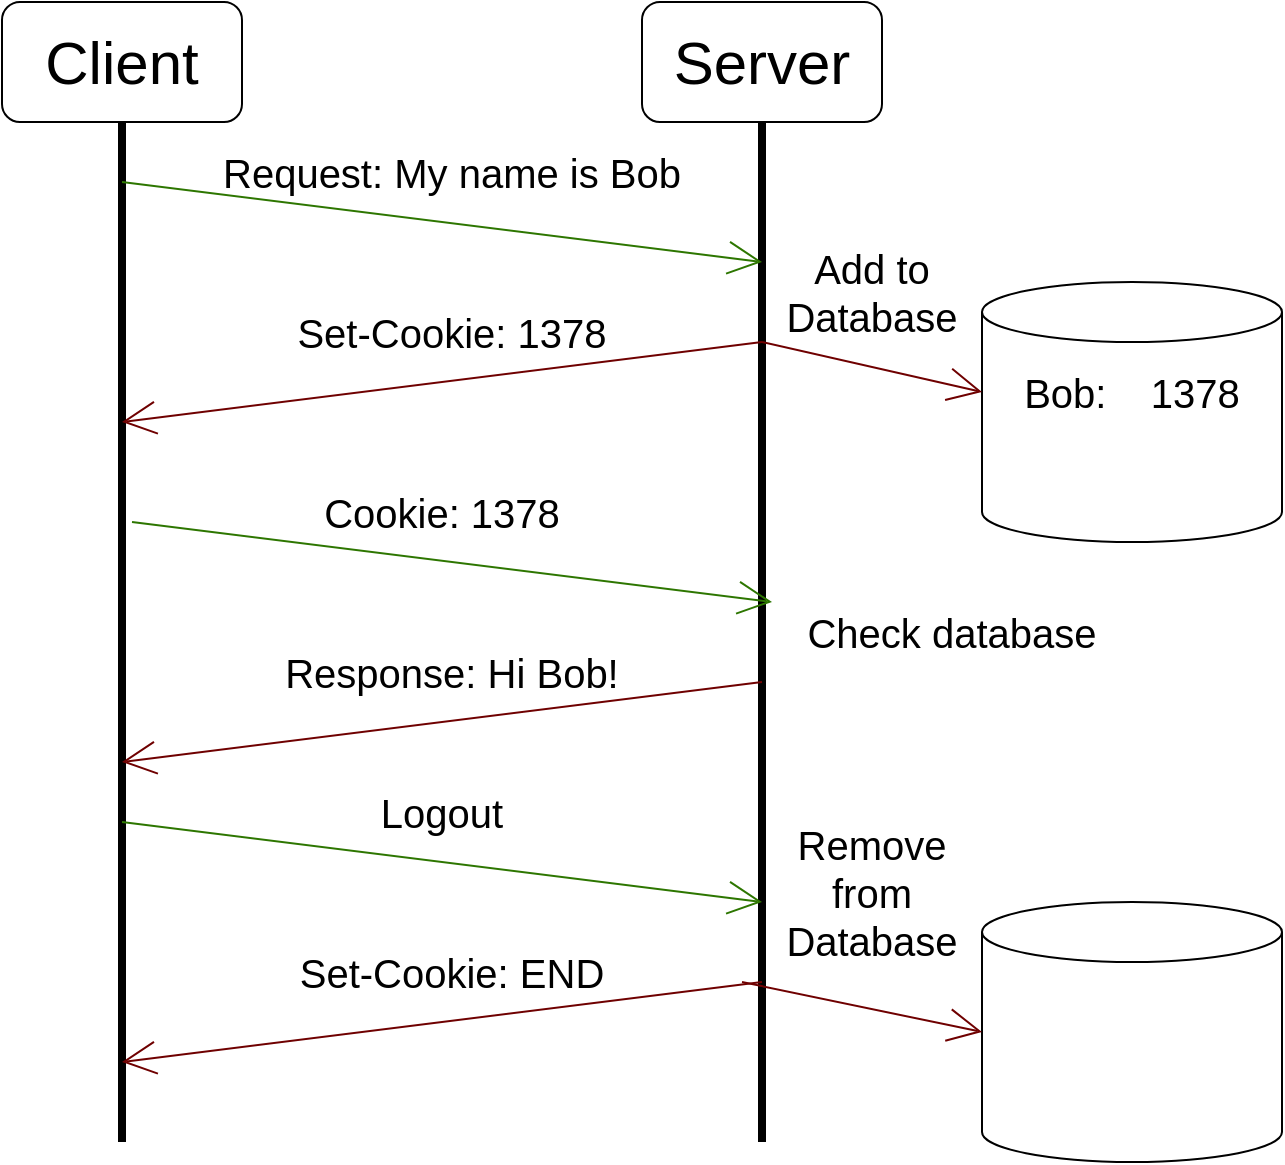 <mxfile>
    <diagram id="jphgJ5XKpXILfgM7gWhX" name="Page-1">
        <mxGraphModel dx="1154" dy="1627" grid="1" gridSize="10" guides="1" tooltips="1" connect="1" arrows="1" fold="1" page="1" pageScale="1" pageWidth="850" pageHeight="1100" math="0" shadow="0">
            <root>
                <mxCell id="0"/>
                <mxCell id="1" parent="0"/>
                <mxCell id="6" value="Client" style="rounded=1;whiteSpace=wrap;html=1;fontSize=30;" vertex="1" parent="1">
                    <mxGeometry x="40" y="40" width="120" height="60" as="geometry"/>
                </mxCell>
                <mxCell id="7" value="Server" style="rounded=1;whiteSpace=wrap;html=1;fontSize=30;" vertex="1" parent="1">
                    <mxGeometry x="360" y="40" width="120" height="60" as="geometry"/>
                </mxCell>
                <mxCell id="8" value="" style="endArrow=none;html=1;fontSize=30;entryX=0.5;entryY=1;entryDx=0;entryDy=0;strokeWidth=4;" edge="1" parent="1" target="6">
                    <mxGeometry width="50" height="50" relative="1" as="geometry">
                        <mxPoint x="100" y="610" as="sourcePoint"/>
                        <mxPoint x="170" y="310" as="targetPoint"/>
                    </mxGeometry>
                </mxCell>
                <mxCell id="9" value="" style="endArrow=none;html=1;fontSize=30;entryX=0.5;entryY=1;entryDx=0;entryDy=0;strokeWidth=4;" edge="1" parent="1" target="7">
                    <mxGeometry width="50" height="50" relative="1" as="geometry">
                        <mxPoint x="420" y="610" as="sourcePoint"/>
                        <mxPoint x="419.5" y="170" as="targetPoint"/>
                    </mxGeometry>
                </mxCell>
                <mxCell id="10" value="" style="endArrow=open;html=1;fontSize=15;strokeWidth=1;endFill=0;endSize=15;labelBackgroundColor=none;fillColor=#60a917;strokeColor=#2D7600;fontColor=#009900;" edge="1" parent="1">
                    <mxGeometry x="-0.008" y="10" width="50" height="50" relative="1" as="geometry">
                        <mxPoint x="105" y="300" as="sourcePoint"/>
                        <mxPoint x="425" y="340" as="targetPoint"/>
                        <mxPoint as="offset"/>
                    </mxGeometry>
                </mxCell>
                <mxCell id="11" value="" style="endArrow=open;html=1;fontSize=15;strokeWidth=1;endFill=0;endSize=15;labelBackgroundColor=none;fillColor=#a20025;strokeColor=#6F0000;fontColor=#990000;" edge="1" parent="1">
                    <mxGeometry x="-0.008" y="-10" width="50" height="50" relative="1" as="geometry">
                        <mxPoint x="420" y="210" as="sourcePoint"/>
                        <mxPoint x="100" y="250" as="targetPoint"/>
                        <mxPoint as="offset"/>
                    </mxGeometry>
                </mxCell>
                <mxCell id="29" value="Set-Cookie: 1378" style="text;html=1;strokeColor=none;fillColor=none;align=center;verticalAlign=middle;whiteSpace=wrap;rounded=0;fontSize=20;" vertex="1" parent="1">
                    <mxGeometry x="145" y="190" width="240" height="30" as="geometry"/>
                </mxCell>
                <mxCell id="30" value="Cookie: 1378" style="text;html=1;strokeColor=none;fillColor=none;align=center;verticalAlign=middle;whiteSpace=wrap;rounded=0;fontSize=20;" vertex="1" parent="1">
                    <mxGeometry x="140" y="280" width="240" height="30" as="geometry"/>
                </mxCell>
                <mxCell id="31" value="" style="shape=cylinder3;whiteSpace=wrap;html=1;boundedLbl=1;backgroundOutline=1;size=15;fontSize=20;" vertex="1" parent="1">
                    <mxGeometry x="530" y="180" width="150" height="130" as="geometry"/>
                </mxCell>
                <mxCell id="32" value="Bob:&amp;nbsp; &amp;nbsp; 1378" style="text;html=1;strokeColor=none;fillColor=none;align=center;verticalAlign=middle;whiteSpace=wrap;rounded=0;fontSize=20;" vertex="1" parent="1">
                    <mxGeometry x="530" y="220" width="150" height="30" as="geometry"/>
                </mxCell>
                <mxCell id="33" value="" style="endArrow=open;html=1;fontSize=15;strokeWidth=1;endFill=0;endSize=15;labelBackgroundColor=none;fillColor=#60a917;strokeColor=#2D7600;fontColor=#009900;" edge="1" parent="1">
                    <mxGeometry x="-0.008" y="10" width="50" height="50" relative="1" as="geometry">
                        <mxPoint x="100" y="130" as="sourcePoint"/>
                        <mxPoint x="420" y="170" as="targetPoint"/>
                        <mxPoint as="offset"/>
                    </mxGeometry>
                </mxCell>
                <mxCell id="34" value="Request: My name is Bob" style="text;html=1;strokeColor=none;fillColor=none;align=center;verticalAlign=middle;whiteSpace=wrap;rounded=0;fontSize=20;" vertex="1" parent="1">
                    <mxGeometry x="145" y="110" width="240" height="30" as="geometry"/>
                </mxCell>
                <mxCell id="35" value="" style="endArrow=open;html=1;fontSize=15;strokeWidth=1;endFill=0;endSize=15;labelBackgroundColor=none;fillColor=#a20025;strokeColor=#6F0000;fontColor=#990000;entryX=0;entryY=0.5;entryDx=0;entryDy=0;" edge="1" parent="1" target="32">
                    <mxGeometry x="-0.008" y="-10" width="50" height="50" relative="1" as="geometry">
                        <mxPoint x="420" y="210" as="sourcePoint"/>
                        <mxPoint x="110" y="260" as="targetPoint"/>
                        <mxPoint as="offset"/>
                    </mxGeometry>
                </mxCell>
                <mxCell id="36" value="" style="endArrow=open;html=1;fontSize=15;strokeWidth=1;endFill=0;endSize=15;labelBackgroundColor=none;fillColor=#a20025;strokeColor=#6F0000;fontColor=#990000;" edge="1" parent="1">
                    <mxGeometry x="-0.008" y="-10" width="50" height="50" relative="1" as="geometry">
                        <mxPoint x="420" y="380" as="sourcePoint"/>
                        <mxPoint x="100" y="420" as="targetPoint"/>
                        <mxPoint as="offset"/>
                    </mxGeometry>
                </mxCell>
                <mxCell id="37" value="Response: Hi Bob!" style="text;html=1;strokeColor=none;fillColor=none;align=center;verticalAlign=middle;whiteSpace=wrap;rounded=0;fontSize=20;" vertex="1" parent="1">
                    <mxGeometry x="145" y="360" width="240" height="30" as="geometry"/>
                </mxCell>
                <mxCell id="38" value="Check database" style="text;html=1;strokeColor=none;fillColor=none;align=center;verticalAlign=middle;whiteSpace=wrap;rounded=0;fontSize=20;" vertex="1" parent="1">
                    <mxGeometry x="440" y="340" width="150" height="30" as="geometry"/>
                </mxCell>
                <mxCell id="39" value="" style="endArrow=open;html=1;fontSize=15;strokeWidth=1;endFill=0;endSize=15;labelBackgroundColor=none;fillColor=#60a917;strokeColor=#2D7600;fontColor=#009900;" edge="1" parent="1">
                    <mxGeometry x="-0.008" y="10" width="50" height="50" relative="1" as="geometry">
                        <mxPoint x="100" y="450" as="sourcePoint"/>
                        <mxPoint x="420" y="490" as="targetPoint"/>
                        <mxPoint as="offset"/>
                    </mxGeometry>
                </mxCell>
                <mxCell id="40" value="Logout" style="text;html=1;strokeColor=none;fillColor=none;align=center;verticalAlign=middle;whiteSpace=wrap;rounded=0;fontSize=20;" vertex="1" parent="1">
                    <mxGeometry x="140" y="430" width="240" height="30" as="geometry"/>
                </mxCell>
                <mxCell id="41" value="" style="endArrow=open;html=1;fontSize=15;strokeWidth=1;endFill=0;endSize=15;labelBackgroundColor=none;fillColor=#a20025;strokeColor=#6F0000;fontColor=#990000;" edge="1" parent="1">
                    <mxGeometry x="-0.008" y="-10" width="50" height="50" relative="1" as="geometry">
                        <mxPoint x="420" y="530" as="sourcePoint"/>
                        <mxPoint x="100" y="570" as="targetPoint"/>
                        <mxPoint as="offset"/>
                    </mxGeometry>
                </mxCell>
                <mxCell id="42" value="Set-Cookie: END" style="text;html=1;strokeColor=none;fillColor=none;align=center;verticalAlign=middle;whiteSpace=wrap;rounded=0;fontSize=20;" vertex="1" parent="1">
                    <mxGeometry x="145" y="510" width="240" height="30" as="geometry"/>
                </mxCell>
                <mxCell id="43" value="" style="shape=cylinder3;whiteSpace=wrap;html=1;boundedLbl=1;backgroundOutline=1;size=15;fontSize=20;" vertex="1" parent="1">
                    <mxGeometry x="530" y="490" width="150" height="130" as="geometry"/>
                </mxCell>
                <mxCell id="44" value="" style="endArrow=open;html=1;fontSize=15;strokeWidth=1;endFill=0;endSize=15;labelBackgroundColor=none;fillColor=#a20025;strokeColor=#6F0000;fontColor=#990000;entryX=0;entryY=0.5;entryDx=0;entryDy=0;entryPerimeter=0;" edge="1" parent="1" target="43">
                    <mxGeometry x="-0.008" y="-10" width="50" height="50" relative="1" as="geometry">
                        <mxPoint x="410" y="530" as="sourcePoint"/>
                        <mxPoint x="520" y="555" as="targetPoint"/>
                        <mxPoint as="offset"/>
                    </mxGeometry>
                </mxCell>
                <mxCell id="45" value="Add to Database" style="text;html=1;strokeColor=none;fillColor=none;align=center;verticalAlign=middle;whiteSpace=wrap;rounded=0;fontSize=20;" vertex="1" parent="1">
                    <mxGeometry x="420" y="170" width="110" height="30" as="geometry"/>
                </mxCell>
                <mxCell id="46" value="Remove from Database" style="text;html=1;strokeColor=none;fillColor=none;align=center;verticalAlign=middle;whiteSpace=wrap;rounded=0;fontSize=20;" vertex="1" parent="1">
                    <mxGeometry x="420" y="470" width="110" height="30" as="geometry"/>
                </mxCell>
            </root>
        </mxGraphModel>
    </diagram>
</mxfile>